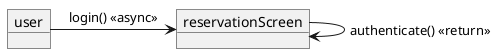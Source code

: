 @startuml 予約画面
object user
object reservationScreen

user -> reservationScreen: login() <<async>>
reservationScreen -> reservationScreen: authenticate() <<return>>
@enduml

